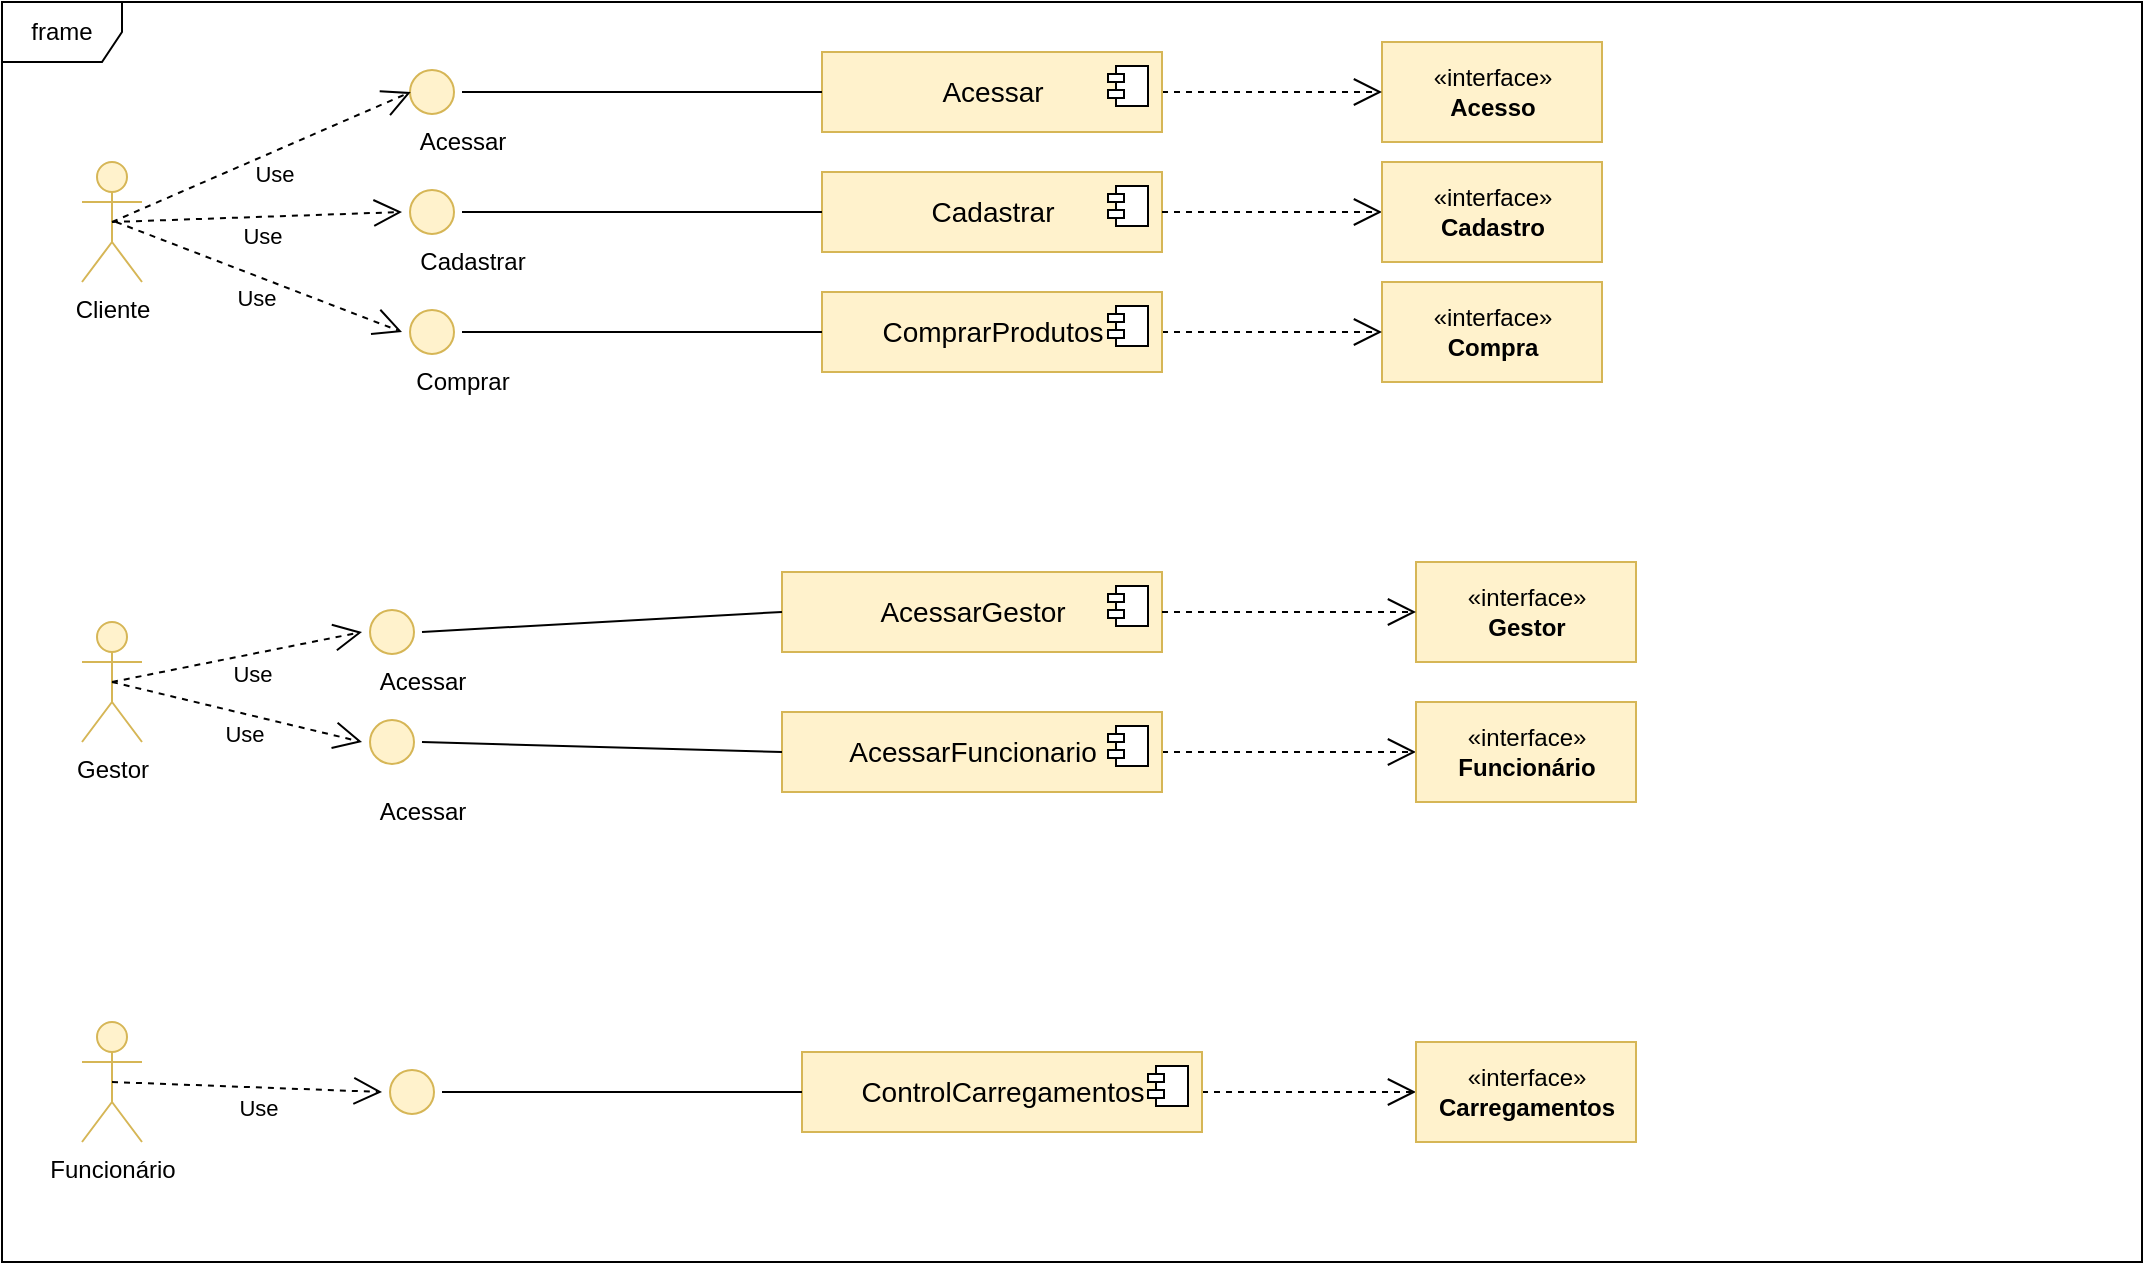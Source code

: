 <mxfile version="13.0.1" type="device"><diagram id="-lXAPzSUs80ntjkwwV5c" name="Page-1"><mxGraphModel dx="1014" dy="511" grid="1" gridSize="10" guides="1" tooltips="1" connect="1" arrows="1" fold="1" page="1" pageScale="1" pageWidth="827" pageHeight="1169" math="0" shadow="0"><root><mxCell id="0"/><mxCell id="1" parent="0"/><mxCell id="EbJS6GQAGtZbvt5XHvG0-1" value="frame" style="shape=umlFrame;whiteSpace=wrap;html=1;" parent="1" vertex="1"><mxGeometry x="10" y="20" width="1070" height="630" as="geometry"/></mxCell><mxCell id="EbJS6GQAGtZbvt5XHvG0-2" value="&lt;font style=&quot;font-size: 14px&quot;&gt;Cadastrar&lt;/font&gt;" style="html=1;dropTarget=0;fillColor=#fff2cc;strokeColor=#d6b656;" parent="1" vertex="1"><mxGeometry x="420" y="105" width="170" height="40" as="geometry"/></mxCell><mxCell id="EbJS6GQAGtZbvt5XHvG0-3" value="" style="shape=component;jettyWidth=8;jettyHeight=4;" parent="EbJS6GQAGtZbvt5XHvG0-2" vertex="1"><mxGeometry x="1" width="20" height="20" relative="1" as="geometry"><mxPoint x="-27" y="7" as="offset"/></mxGeometry></mxCell><mxCell id="EbJS6GQAGtZbvt5XHvG0-4" value="&lt;font style=&quot;font-size: 14px&quot;&gt;AcessarGestor&lt;/font&gt;" style="html=1;dropTarget=0;fillColor=#fff2cc;strokeColor=#d6b656;" parent="1" vertex="1"><mxGeometry x="400" y="305" width="190" height="40" as="geometry"/></mxCell><mxCell id="EbJS6GQAGtZbvt5XHvG0-5" value="" style="shape=component;jettyWidth=8;jettyHeight=4;" parent="EbJS6GQAGtZbvt5XHvG0-4" vertex="1"><mxGeometry x="1" width="20" height="20" relative="1" as="geometry"><mxPoint x="-27" y="7" as="offset"/></mxGeometry></mxCell><mxCell id="EbJS6GQAGtZbvt5XHvG0-6" value="Gestor" style="shape=umlActor;verticalLabelPosition=bottom;labelBackgroundColor=#ffffff;verticalAlign=top;html=1;fillColor=#fff2cc;strokeColor=#d6b656;" parent="1" vertex="1"><mxGeometry x="50" y="330" width="30" height="60" as="geometry"/></mxCell><mxCell id="EbJS6GQAGtZbvt5XHvG0-7" value="Cliente" style="shape=umlActor;verticalLabelPosition=bottom;labelBackgroundColor=#ffffff;verticalAlign=top;html=1;fillColor=#fff2cc;strokeColor=#d6b656;" parent="1" vertex="1"><mxGeometry x="50" y="100" width="30" height="60" as="geometry"/></mxCell><mxCell id="EbJS6GQAGtZbvt5XHvG0-8" value="Use" style="endArrow=open;endSize=12;dashed=1;html=1;exitX=0.5;exitY=0.5;exitDx=0;exitDy=0;exitPerimeter=0;entryX=0;entryY=0.5;entryDx=0;entryDy=0;" parent="1" source="EbJS6GQAGtZbvt5XHvG0-7" target="EbJS6GQAGtZbvt5XHvG0-29" edge="1"><mxGeometry x="0.03" y="-10" width="160" relative="1" as="geometry"><mxPoint x="70" y="129.41" as="sourcePoint"/><mxPoint x="210.0" y="130.0" as="targetPoint"/><mxPoint as="offset"/></mxGeometry></mxCell><mxCell id="EbJS6GQAGtZbvt5XHvG0-9" value="Use" style="endArrow=open;endSize=12;dashed=1;html=1;exitX=0.5;exitY=0.5;exitDx=0;exitDy=0;exitPerimeter=0;entryX=0;entryY=0.5;entryDx=0;entryDy=0;" parent="1" source="EbJS6GQAGtZbvt5XHvG0-6" target="EbJS6GQAGtZbvt5XHvG0-48" edge="1"><mxGeometry x="0.086" y="-10" width="160" relative="1" as="geometry"><mxPoint x="360" y="300" as="sourcePoint"/><mxPoint x="210.0" y="360" as="targetPoint"/><mxPoint as="offset"/></mxGeometry></mxCell><mxCell id="EbJS6GQAGtZbvt5XHvG0-10" value="«interface»&lt;br&gt;&lt;b&gt;Gestor&lt;/b&gt;" style="html=1;fillColor=#fff2cc;strokeColor=#d6b656;" parent="1" vertex="1"><mxGeometry x="717" y="300" width="110" height="50" as="geometry"/></mxCell><mxCell id="EbJS6GQAGtZbvt5XHvG0-11" value="&amp;laquo;interface&amp;raquo;&lt;br&gt;&lt;b&gt;Name&lt;/b&gt;" style="html=1;" parent="1" vertex="1"><mxGeometry x="717" y="370" width="110" height="50" as="geometry"/></mxCell><mxCell id="EbJS6GQAGtZbvt5XHvG0-12" value="" style="endArrow=open;endSize=12;dashed=1;html=1;entryX=0;entryY=0.5;entryDx=0;entryDy=0;exitX=1;exitY=0.5;exitDx=0;exitDy=0;" parent="1" source="EbJS6GQAGtZbvt5XHvG0-4" target="EbJS6GQAGtZbvt5XHvG0-10" edge="1"><mxGeometry x="-1" y="-133" width="160" relative="1" as="geometry"><mxPoint x="380" y="260" as="sourcePoint"/><mxPoint x="540" y="260" as="targetPoint"/><mxPoint x="-46" y="-2" as="offset"/></mxGeometry></mxCell><mxCell id="EbJS6GQAGtZbvt5XHvG0-13" value="" style="endArrow=open;endSize=12;dashed=1;html=1;entryX=0;entryY=0.5;entryDx=0;entryDy=0;exitX=1;exitY=0.5;exitDx=0;exitDy=0;" parent="1" source="EbJS6GQAGtZbvt5XHvG0-21" target="EbJS6GQAGtZbvt5XHvG0-11" edge="1"><mxGeometry x="-0.125" y="-50" width="160" relative="1" as="geometry"><mxPoint x="380" y="260" as="sourcePoint"/><mxPoint x="540" y="260" as="targetPoint"/><mxPoint x="-1" as="offset"/></mxGeometry></mxCell><mxCell id="EbJS6GQAGtZbvt5XHvG0-14" value="«interface»&lt;br&gt;&lt;b&gt;Funcionário&lt;/b&gt;" style="html=1;fillColor=#fff2cc;strokeColor=#d6b656;" parent="1" vertex="1"><mxGeometry x="717" y="370" width="110" height="50" as="geometry"/></mxCell><mxCell id="EbJS6GQAGtZbvt5XHvG0-15" value="«interface»&lt;br&gt;&lt;b&gt;Acesso&lt;/b&gt;" style="html=1;fillColor=#fff2cc;strokeColor=#d6b656;" parent="1" vertex="1"><mxGeometry x="700" y="40" width="110" height="50" as="geometry"/></mxCell><mxCell id="EbJS6GQAGtZbvt5XHvG0-16" value="" style="endArrow=open;endSize=12;dashed=1;html=1;entryX=0;entryY=0.5;entryDx=0;entryDy=0;exitX=1;exitY=0.5;exitDx=0;exitDy=0;" parent="1" source="EbJS6GQAGtZbvt5XHvG0-25" target="EbJS6GQAGtZbvt5XHvG0-15" edge="1"><mxGeometry x="-1" y="-133" width="160" relative="1" as="geometry"><mxPoint x="590.0" y="120" as="sourcePoint"/><mxPoint x="540" y="30" as="targetPoint"/><mxPoint x="-46" y="-2" as="offset"/></mxGeometry></mxCell><mxCell id="EbJS6GQAGtZbvt5XHvG0-17" value="" style="endArrow=open;endSize=12;dashed=1;html=1;entryX=0;entryY=0.5;entryDx=0;entryDy=0;exitX=1;exitY=0.5;exitDx=0;exitDy=0;" parent="1" source="EbJS6GQAGtZbvt5XHvG0-2" target="EbJS6GQAGtZbvt5XHvG0-18" edge="1"><mxGeometry x="-0.125" y="-50" width="160" relative="1" as="geometry"><mxPoint x="590" y="140" as="sourcePoint"/><mxPoint x="717" y="165" as="targetPoint"/><mxPoint x="-1" as="offset"/></mxGeometry></mxCell><mxCell id="EbJS6GQAGtZbvt5XHvG0-18" value="«interface»&lt;br&gt;&lt;b&gt;Cadastro&lt;/b&gt;" style="html=1;fillColor=#fff2cc;strokeColor=#d6b656;" parent="1" vertex="1"><mxGeometry x="700" y="100" width="110" height="50" as="geometry"/></mxCell><mxCell id="EbJS6GQAGtZbvt5XHvG0-19" value="«interface»&lt;br&gt;&lt;b&gt;Compra&lt;/b&gt;" style="html=1;fillColor=#fff2cc;strokeColor=#d6b656;" parent="1" vertex="1"><mxGeometry x="700" y="160" width="110" height="50" as="geometry"/></mxCell><mxCell id="EbJS6GQAGtZbvt5XHvG0-20" value="" style="endArrow=open;endSize=12;dashed=1;html=1;exitX=1;exitY=0.5;exitDx=0;exitDy=0;entryX=0;entryY=0.5;entryDx=0;entryDy=0;" parent="1" source="EbJS6GQAGtZbvt5XHvG0-23" target="EbJS6GQAGtZbvt5XHvG0-19" edge="1"><mxGeometry x="-0.5" y="-40" width="160" relative="1" as="geometry"><mxPoint x="380" y="260" as="sourcePoint"/><mxPoint x="540" y="260" as="targetPoint"/><mxPoint as="offset"/></mxGeometry></mxCell><mxCell id="EbJS6GQAGtZbvt5XHvG0-21" value="&lt;font style=&quot;font-size: 14px&quot;&gt;AcessarFuncionario&lt;/font&gt;" style="html=1;dropTarget=0;align=center;fillColor=#fff2cc;strokeColor=#d6b656;" parent="1" vertex="1"><mxGeometry x="400" y="375" width="190" height="40" as="geometry"/></mxCell><mxCell id="EbJS6GQAGtZbvt5XHvG0-22" value="" style="shape=component;jettyWidth=8;jettyHeight=4;" parent="EbJS6GQAGtZbvt5XHvG0-21" vertex="1"><mxGeometry x="1" width="20" height="20" relative="1" as="geometry"><mxPoint x="-27" y="7" as="offset"/></mxGeometry></mxCell><mxCell id="EbJS6GQAGtZbvt5XHvG0-23" value="&lt;font style=&quot;font-size: 14px&quot;&gt;ComprarProdutos&lt;/font&gt;" style="html=1;dropTarget=0;fillColor=#fff2cc;strokeColor=#d6b656;" parent="1" vertex="1"><mxGeometry x="420" y="165" width="170" height="40" as="geometry"/></mxCell><mxCell id="EbJS6GQAGtZbvt5XHvG0-24" value="" style="shape=component;jettyWidth=8;jettyHeight=4;" parent="EbJS6GQAGtZbvt5XHvG0-23" vertex="1"><mxGeometry x="1" width="20" height="20" relative="1" as="geometry"><mxPoint x="-27" y="7" as="offset"/></mxGeometry></mxCell><mxCell id="EbJS6GQAGtZbvt5XHvG0-25" value="&lt;font style=&quot;font-size: 14px&quot;&gt;Acessar&lt;/font&gt;" style="html=1;dropTarget=0;fillColor=#fff2cc;strokeColor=#d6b656;" parent="1" vertex="1"><mxGeometry x="420" y="45" width="170" height="40" as="geometry"/></mxCell><mxCell id="EbJS6GQAGtZbvt5XHvG0-26" value="" style="shape=component;jettyWidth=8;jettyHeight=4;" parent="EbJS6GQAGtZbvt5XHvG0-25" vertex="1"><mxGeometry x="1" width="20" height="20" relative="1" as="geometry"><mxPoint x="-27" y="7" as="offset"/></mxGeometry></mxCell><mxCell id="EbJS6GQAGtZbvt5XHvG0-27" value="" style="ellipse;html=1;shape=startState;fillColor=#fff2cc;strokeColor=#d6b656;" parent="1" vertex="1"><mxGeometry x="210" y="50" width="30" height="30" as="geometry"/></mxCell><mxCell id="EbJS6GQAGtZbvt5XHvG0-28" value="" style="endArrow=none;html=1;strokeColor=#000000;exitX=1;exitY=0.5;exitDx=0;exitDy=0;entryX=0;entryY=0.5;entryDx=0;entryDy=0;" parent="1" source="EbJS6GQAGtZbvt5XHvG0-27" target="EbJS6GQAGtZbvt5XHvG0-25" edge="1"><mxGeometry width="50" height="50" relative="1" as="geometry"><mxPoint x="440" y="215" as="sourcePoint"/><mxPoint x="380" y="65" as="targetPoint"/></mxGeometry></mxCell><mxCell id="EbJS6GQAGtZbvt5XHvG0-29" value="" style="ellipse;html=1;shape=startState;fillColor=#fff2cc;strokeColor=#d6b656;" parent="1" vertex="1"><mxGeometry x="210" y="110" width="30" height="30" as="geometry"/></mxCell><mxCell id="EbJS6GQAGtZbvt5XHvG0-30" value="" style="endArrow=none;html=1;strokeColor=#000000;exitX=1;exitY=0.5;exitDx=0;exitDy=0;entryX=0;entryY=0.5;entryDx=0;entryDy=0;" parent="1" source="EbJS6GQAGtZbvt5XHvG0-29" target="EbJS6GQAGtZbvt5XHvG0-2" edge="1"><mxGeometry width="50" height="50" relative="1" as="geometry"><mxPoint x="450" y="290" as="sourcePoint"/><mxPoint x="450.0" y="140.0" as="targetPoint"/></mxGeometry></mxCell><mxCell id="EbJS6GQAGtZbvt5XHvG0-31" value="" style="ellipse;html=1;shape=startState;fillColor=#fff2cc;strokeColor=#d6b656;" parent="1" vertex="1"><mxGeometry x="210" y="170" width="30" height="30" as="geometry"/></mxCell><mxCell id="EbJS6GQAGtZbvt5XHvG0-32" value="" style="endArrow=none;html=1;strokeColor=#000000;exitX=1;exitY=0.5;exitDx=0;exitDy=0;entryX=0;entryY=0.5;entryDx=0;entryDy=0;" parent="1" source="EbJS6GQAGtZbvt5XHvG0-31" target="EbJS6GQAGtZbvt5XHvG0-23" edge="1"><mxGeometry width="50" height="50" relative="1" as="geometry"><mxPoint x="440" y="335" as="sourcePoint"/><mxPoint x="410" y="185" as="targetPoint"/></mxGeometry></mxCell><mxCell id="EbJS6GQAGtZbvt5XHvG0-33" value="Use" style="endArrow=open;endSize=12;dashed=1;html=1;entryX=0;entryY=0.5;entryDx=0;entryDy=0;" parent="1" target="EbJS6GQAGtZbvt5XHvG0-31" edge="1"><mxGeometry x="0.03" y="-10" width="160" relative="1" as="geometry"><mxPoint x="67" y="130" as="sourcePoint"/><mxPoint x="220.0" y="140.0" as="targetPoint"/><mxPoint as="offset"/></mxGeometry></mxCell><mxCell id="EbJS6GQAGtZbvt5XHvG0-34" value="Use" style="endArrow=open;endSize=12;dashed=1;html=1;exitX=0.5;exitY=0.5;exitDx=0;exitDy=0;exitPerimeter=0;entryX=0.146;entryY=0.5;entryDx=0;entryDy=0;entryPerimeter=0;" parent="1" source="EbJS6GQAGtZbvt5XHvG0-7" target="EbJS6GQAGtZbvt5XHvG0-27" edge="1"><mxGeometry x="0.03" y="-10" width="160" relative="1" as="geometry"><mxPoint x="50" y="230.0" as="sourcePoint"/><mxPoint x="195.0" y="230.0" as="targetPoint"/><mxPoint as="offset"/></mxGeometry></mxCell><mxCell id="EbJS6GQAGtZbvt5XHvG0-40" value="Comprar&lt;br&gt;" style="text;html=1;resizable=0;autosize=1;align=center;verticalAlign=middle;points=[];fillColor=none;strokeColor=none;rounded=0;" parent="1" vertex="1"><mxGeometry x="210" y="200" width="60" height="20" as="geometry"/></mxCell><mxCell id="EbJS6GQAGtZbvt5XHvG0-41" value="Cadastrar&lt;br&gt;" style="text;html=1;resizable=0;autosize=1;align=center;verticalAlign=middle;points=[];fillColor=none;strokeColor=none;rounded=0;" parent="1" vertex="1"><mxGeometry x="210" y="140" width="70" height="20" as="geometry"/></mxCell><mxCell id="EbJS6GQAGtZbvt5XHvG0-42" value="Acessar" style="text;html=1;resizable=0;autosize=1;align=center;verticalAlign=middle;points=[];fillColor=none;strokeColor=none;rounded=0;" parent="1" vertex="1"><mxGeometry x="210" y="80" width="60" height="20" as="geometry"/></mxCell><mxCell id="EbJS6GQAGtZbvt5XHvG0-46" value="" style="ellipse;html=1;shape=startState;fillColor=#fff2cc;strokeColor=#d6b656;" parent="1" vertex="1"><mxGeometry x="190" y="320" width="30" height="30" as="geometry"/></mxCell><mxCell id="EbJS6GQAGtZbvt5XHvG0-47" value="" style="endArrow=none;html=1;strokeColor=#000000;exitX=1;exitY=0.5;exitDx=0;exitDy=0;entryX=0;entryY=0.5;entryDx=0;entryDy=0;" parent="1" source="EbJS6GQAGtZbvt5XHvG0-46" edge="1"><mxGeometry width="50" height="50" relative="1" as="geometry"><mxPoint x="420" y="475" as="sourcePoint"/><mxPoint x="400.0" y="325.0" as="targetPoint"/></mxGeometry></mxCell><mxCell id="EbJS6GQAGtZbvt5XHvG0-48" value="" style="ellipse;html=1;shape=startState;fillColor=#fff2cc;strokeColor=#d6b656;" parent="1" vertex="1"><mxGeometry x="190" y="375" width="30" height="30" as="geometry"/></mxCell><mxCell id="EbJS6GQAGtZbvt5XHvG0-49" value="" style="endArrow=none;html=1;strokeColor=#000000;exitX=1;exitY=0.5;exitDx=0;exitDy=0;" parent="1" source="EbJS6GQAGtZbvt5XHvG0-48" edge="1"><mxGeometry width="50" height="50" relative="1" as="geometry"><mxPoint x="420" y="540" as="sourcePoint"/><mxPoint x="400" y="395" as="targetPoint"/></mxGeometry></mxCell><mxCell id="EbJS6GQAGtZbvt5XHvG0-50" value="Use" style="endArrow=open;endSize=12;dashed=1;html=1;exitX=0.5;exitY=0.5;exitDx=0;exitDy=0;exitPerimeter=0;entryX=0;entryY=0.5;entryDx=0;entryDy=0;" parent="1" source="EbJS6GQAGtZbvt5XHvG0-6" target="EbJS6GQAGtZbvt5XHvG0-46" edge="1"><mxGeometry x="0.086" y="-10" width="160" relative="1" as="geometry"><mxPoint x="75" y="370" as="sourcePoint"/><mxPoint x="200.0" y="400" as="targetPoint"/><mxPoint as="offset"/></mxGeometry></mxCell><mxCell id="EbJS6GQAGtZbvt5XHvG0-51" value="Acessar" style="text;html=1;resizable=0;autosize=1;align=center;verticalAlign=middle;points=[];fillColor=none;strokeColor=none;rounded=0;" parent="1" vertex="1"><mxGeometry x="190" y="415" width="60" height="20" as="geometry"/></mxCell><mxCell id="EbJS6GQAGtZbvt5XHvG0-52" value="Acessar" style="text;html=1;resizable=0;autosize=1;align=center;verticalAlign=middle;points=[];fillColor=none;strokeColor=none;rounded=0;" parent="1" vertex="1"><mxGeometry x="190" y="350" width="60" height="20" as="geometry"/></mxCell><mxCell id="yVIggbuSdc_Wk4x1P5TK-4" value="Funcionário" style="shape=umlActor;verticalLabelPosition=bottom;labelBackgroundColor=#ffffff;verticalAlign=top;html=1;fillColor=#fff2cc;strokeColor=#d6b656;" vertex="1" parent="1"><mxGeometry x="50" y="530" width="30" height="60" as="geometry"/></mxCell><mxCell id="yVIggbuSdc_Wk4x1P5TK-5" value="Use" style="endArrow=open;endSize=12;dashed=1;html=1;exitX=0.5;exitY=0.5;exitDx=0;exitDy=0;exitPerimeter=0;entryX=0;entryY=0.5;entryDx=0;entryDy=0;" edge="1" parent="1" source="yVIggbuSdc_Wk4x1P5TK-4" target="yVIggbuSdc_Wk4x1P5TK-14"><mxGeometry x="0.086" y="-10" width="160" relative="1" as="geometry"><mxPoint x="360" y="500" as="sourcePoint"/><mxPoint x="210.0" y="560" as="targetPoint"/><mxPoint as="offset"/></mxGeometry></mxCell><mxCell id="yVIggbuSdc_Wk4x1P5TK-8" value="" style="endArrow=open;endSize=12;dashed=1;html=1;entryX=0;entryY=0.5;entryDx=0;entryDy=0;exitX=1;exitY=0.5;exitDx=0;exitDy=0;" edge="1" parent="1" source="yVIggbuSdc_Wk4x1P5TK-10" target="yVIggbuSdc_Wk4x1P5TK-9"><mxGeometry x="-0.125" y="-50" width="160" relative="1" as="geometry"><mxPoint x="380" y="460" as="sourcePoint"/><mxPoint x="717" y="595" as="targetPoint"/><mxPoint x="-1" as="offset"/></mxGeometry></mxCell><mxCell id="yVIggbuSdc_Wk4x1P5TK-9" value="«interface»&lt;br&gt;&lt;b&gt;Carregamentos&lt;/b&gt;" style="html=1;fillColor=#fff2cc;strokeColor=#d6b656;" vertex="1" parent="1"><mxGeometry x="717" y="540" width="110" height="50" as="geometry"/></mxCell><mxCell id="yVIggbuSdc_Wk4x1P5TK-10" value="&lt;font style=&quot;font-size: 14px&quot;&gt;ControlCarregamentos&lt;/font&gt;" style="html=1;dropTarget=0;align=center;fillColor=#fff2cc;strokeColor=#d6b656;" vertex="1" parent="1"><mxGeometry x="410" y="545" width="200" height="40" as="geometry"/></mxCell><mxCell id="yVIggbuSdc_Wk4x1P5TK-11" value="" style="shape=component;jettyWidth=8;jettyHeight=4;" vertex="1" parent="yVIggbuSdc_Wk4x1P5TK-10"><mxGeometry x="1" width="20" height="20" relative="1" as="geometry"><mxPoint x="-27" y="7" as="offset"/></mxGeometry></mxCell><mxCell id="yVIggbuSdc_Wk4x1P5TK-14" value="" style="ellipse;html=1;shape=startState;fillColor=#fff2cc;strokeColor=#d6b656;" vertex="1" parent="1"><mxGeometry x="200" y="550" width="30" height="30" as="geometry"/></mxCell><mxCell id="yVIggbuSdc_Wk4x1P5TK-15" value="" style="endArrow=none;html=1;strokeColor=#000000;exitX=1;exitY=0.5;exitDx=0;exitDy=0;entryX=0;entryY=0.5;entryDx=0;entryDy=0;" edge="1" parent="1" source="yVIggbuSdc_Wk4x1P5TK-14" target="yVIggbuSdc_Wk4x1P5TK-10"><mxGeometry width="50" height="50" relative="1" as="geometry"><mxPoint x="420" y="740" as="sourcePoint"/><mxPoint x="400.0" y="595" as="targetPoint"/></mxGeometry></mxCell></root></mxGraphModel></diagram></mxfile>